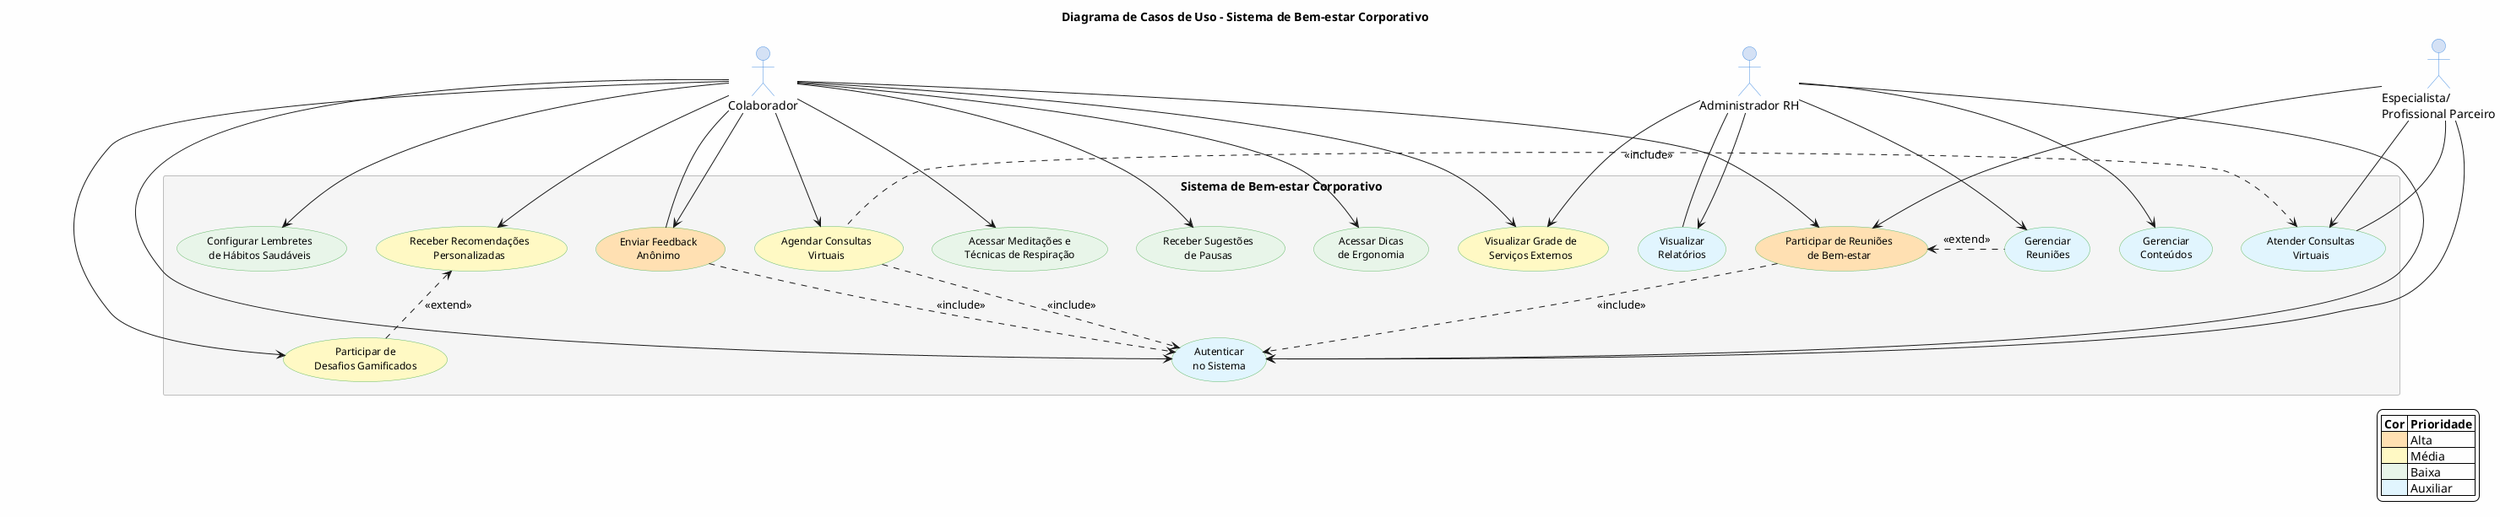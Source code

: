 @startuml
!define RECTANGLE class

' Definição de cores e estilos
skinparam backgroundColor #FEFEFE
skinparam actor {
    BackgroundColor #D4E1F5
    BorderColor #4A90E2
}
skinparam usecase {
    BackgroundColor #E8F5E9
    BorderColor #66BB6A
    FontSize 12
}
skinparam package {
    BackgroundColor #F5F5F5
    BorderColor #BDBDBD
}

' Título
title Diagrama de Casos de Uso - Sistema de Bem-estar Corporativo

' Atores posicionados estrategicamente
actor "Colaborador" as COL
actor "Administrador RH" as ADM
actor "Especialista/\nProfissional Parceiro" as ESP

' Sistema
rectangle "Sistema de Bem-estar Corporativo" {
    ' Layout organizando casos de uso por áreas funcionais
    
    ' Área de Alta Prioridade (topo)
    usecase "Enviar Feedback\nAnônimo" as UC5 #FFE0B2
    usecase "Participar de Reuniões\nde Bem-estar" as UC9 #FFE0B2
    
    ' Área de Média Prioridade (centro)
    usecase "Visualizar Grade de\nServiços Externos" as UC2 #FFF9C4
    usecase "Agendar Consultas\nVirtuais" as UC3 #FFF9C4
    usecase "Receber Recomendações\nPersonalizadas" as UC6 #FFF9C4
    usecase "Participar de\nDesafios Gamificados" as UC10 #FFF9C4
    
    ' Área de Baixa Prioridade (base)
    usecase "Acessar Meditações e\nTécnicas de Respiração" as UC1
    usecase "Receber Sugestões\nde Pausas" as UC4
    usecase "Acessar Dicas\nde Ergonomia" as UC7
    usecase "Configurar Lembretes\nde Hábitos Saudáveis" as UC8
    
    ' Casos de uso auxiliares (laterais)
    usecase "Autenticar\nno Sistema" as AUTH #E1F5FE
    usecase "Atender Consultas\nVirtuais" as ATEND #E1F5FE
    usecase "Gerenciar\nReuniões" as GERREU #E1F5FE
    usecase "Visualizar\nRelatórios" as REL #E1F5FE
    usecase "Gerenciar\nConteúdos" as GER #E1F5FE
}

' Posicionamento dos atores
COL -left- UC5
ADM -right- REL
ESP -up- ATEND

' Relacionamentos - Colaborador (agrupados)
COL --> UC1
COL --> UC2
COL --> UC3
COL --> UC4
COL --> UC5
COL --> UC6
COL --> UC7
COL --> UC8
COL --> UC9
COL --> UC10
COL -down-> AUTH

' Relacionamentos - Especialista (simplificados)
ESP --> ATEND
ESP --> UC9
ESP -down-> AUTH

' Relacionamentos - Administrador RH (organizados)
ADM --> REL
ADM --> GER
ADM --> GERREU
ADM --> UC2
ADM -down-> AUTH

' Relacionamentos include (caso base INCLUI o auxiliar)
UC3 ..> AUTH : <<include>>
UC5 ..> AUTH : <<include>>
UC9 ..> AUTH : <<include>>
UC3 .left.> ATEND : <<include>>

' Relacionamentos extend (opcional ESTENDE o base)
GERREU .left.> UC9 : <<extend>>
UC10 .up.> UC6 : <<extend>>

' Legenda (reposicionada)
legend bottom right
    |= Cor |= Prioridade |
    |<#FFE0B2> | Alta |
    |<#FFF9C4> | Média |
    |<#E8F5E9> | Baixa |
    |<#E1F5FE> | Auxiliar |
endlegend

@enduml
